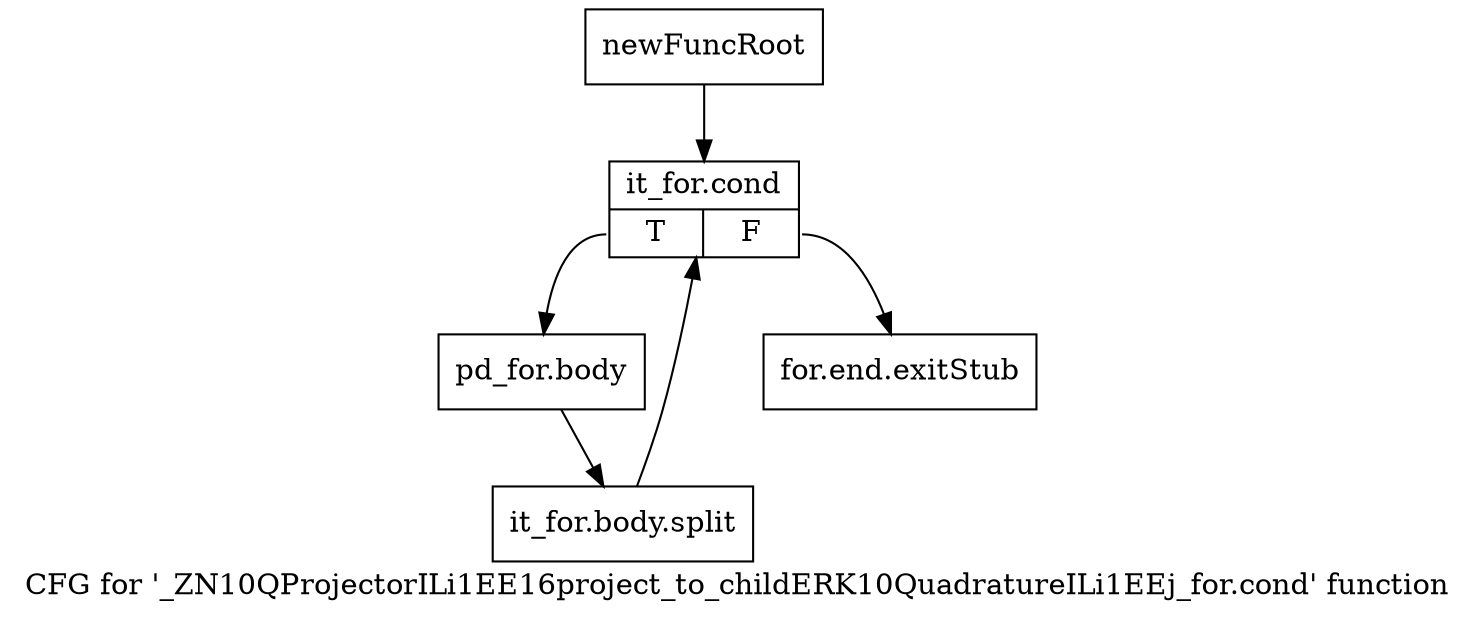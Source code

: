 digraph "CFG for '_ZN10QProjectorILi1EE16project_to_childERK10QuadratureILi1EEj_for.cond' function" {
	label="CFG for '_ZN10QProjectorILi1EE16project_to_childERK10QuadratureILi1EEj_for.cond' function";

	Node0x964dd90 [shape=record,label="{newFuncRoot}"];
	Node0x964dd90 -> Node0x964de30;
	Node0x964dde0 [shape=record,label="{for.end.exitStub}"];
	Node0x964de30 [shape=record,label="{it_for.cond|{<s0>T|<s1>F}}"];
	Node0x964de30:s0 -> Node0x964de80;
	Node0x964de30:s1 -> Node0x964dde0;
	Node0x964de80 [shape=record,label="{pd_for.body}"];
	Node0x964de80 -> Node0xba93d90;
	Node0xba93d90 [shape=record,label="{it_for.body.split}"];
	Node0xba93d90 -> Node0x964de30;
}
